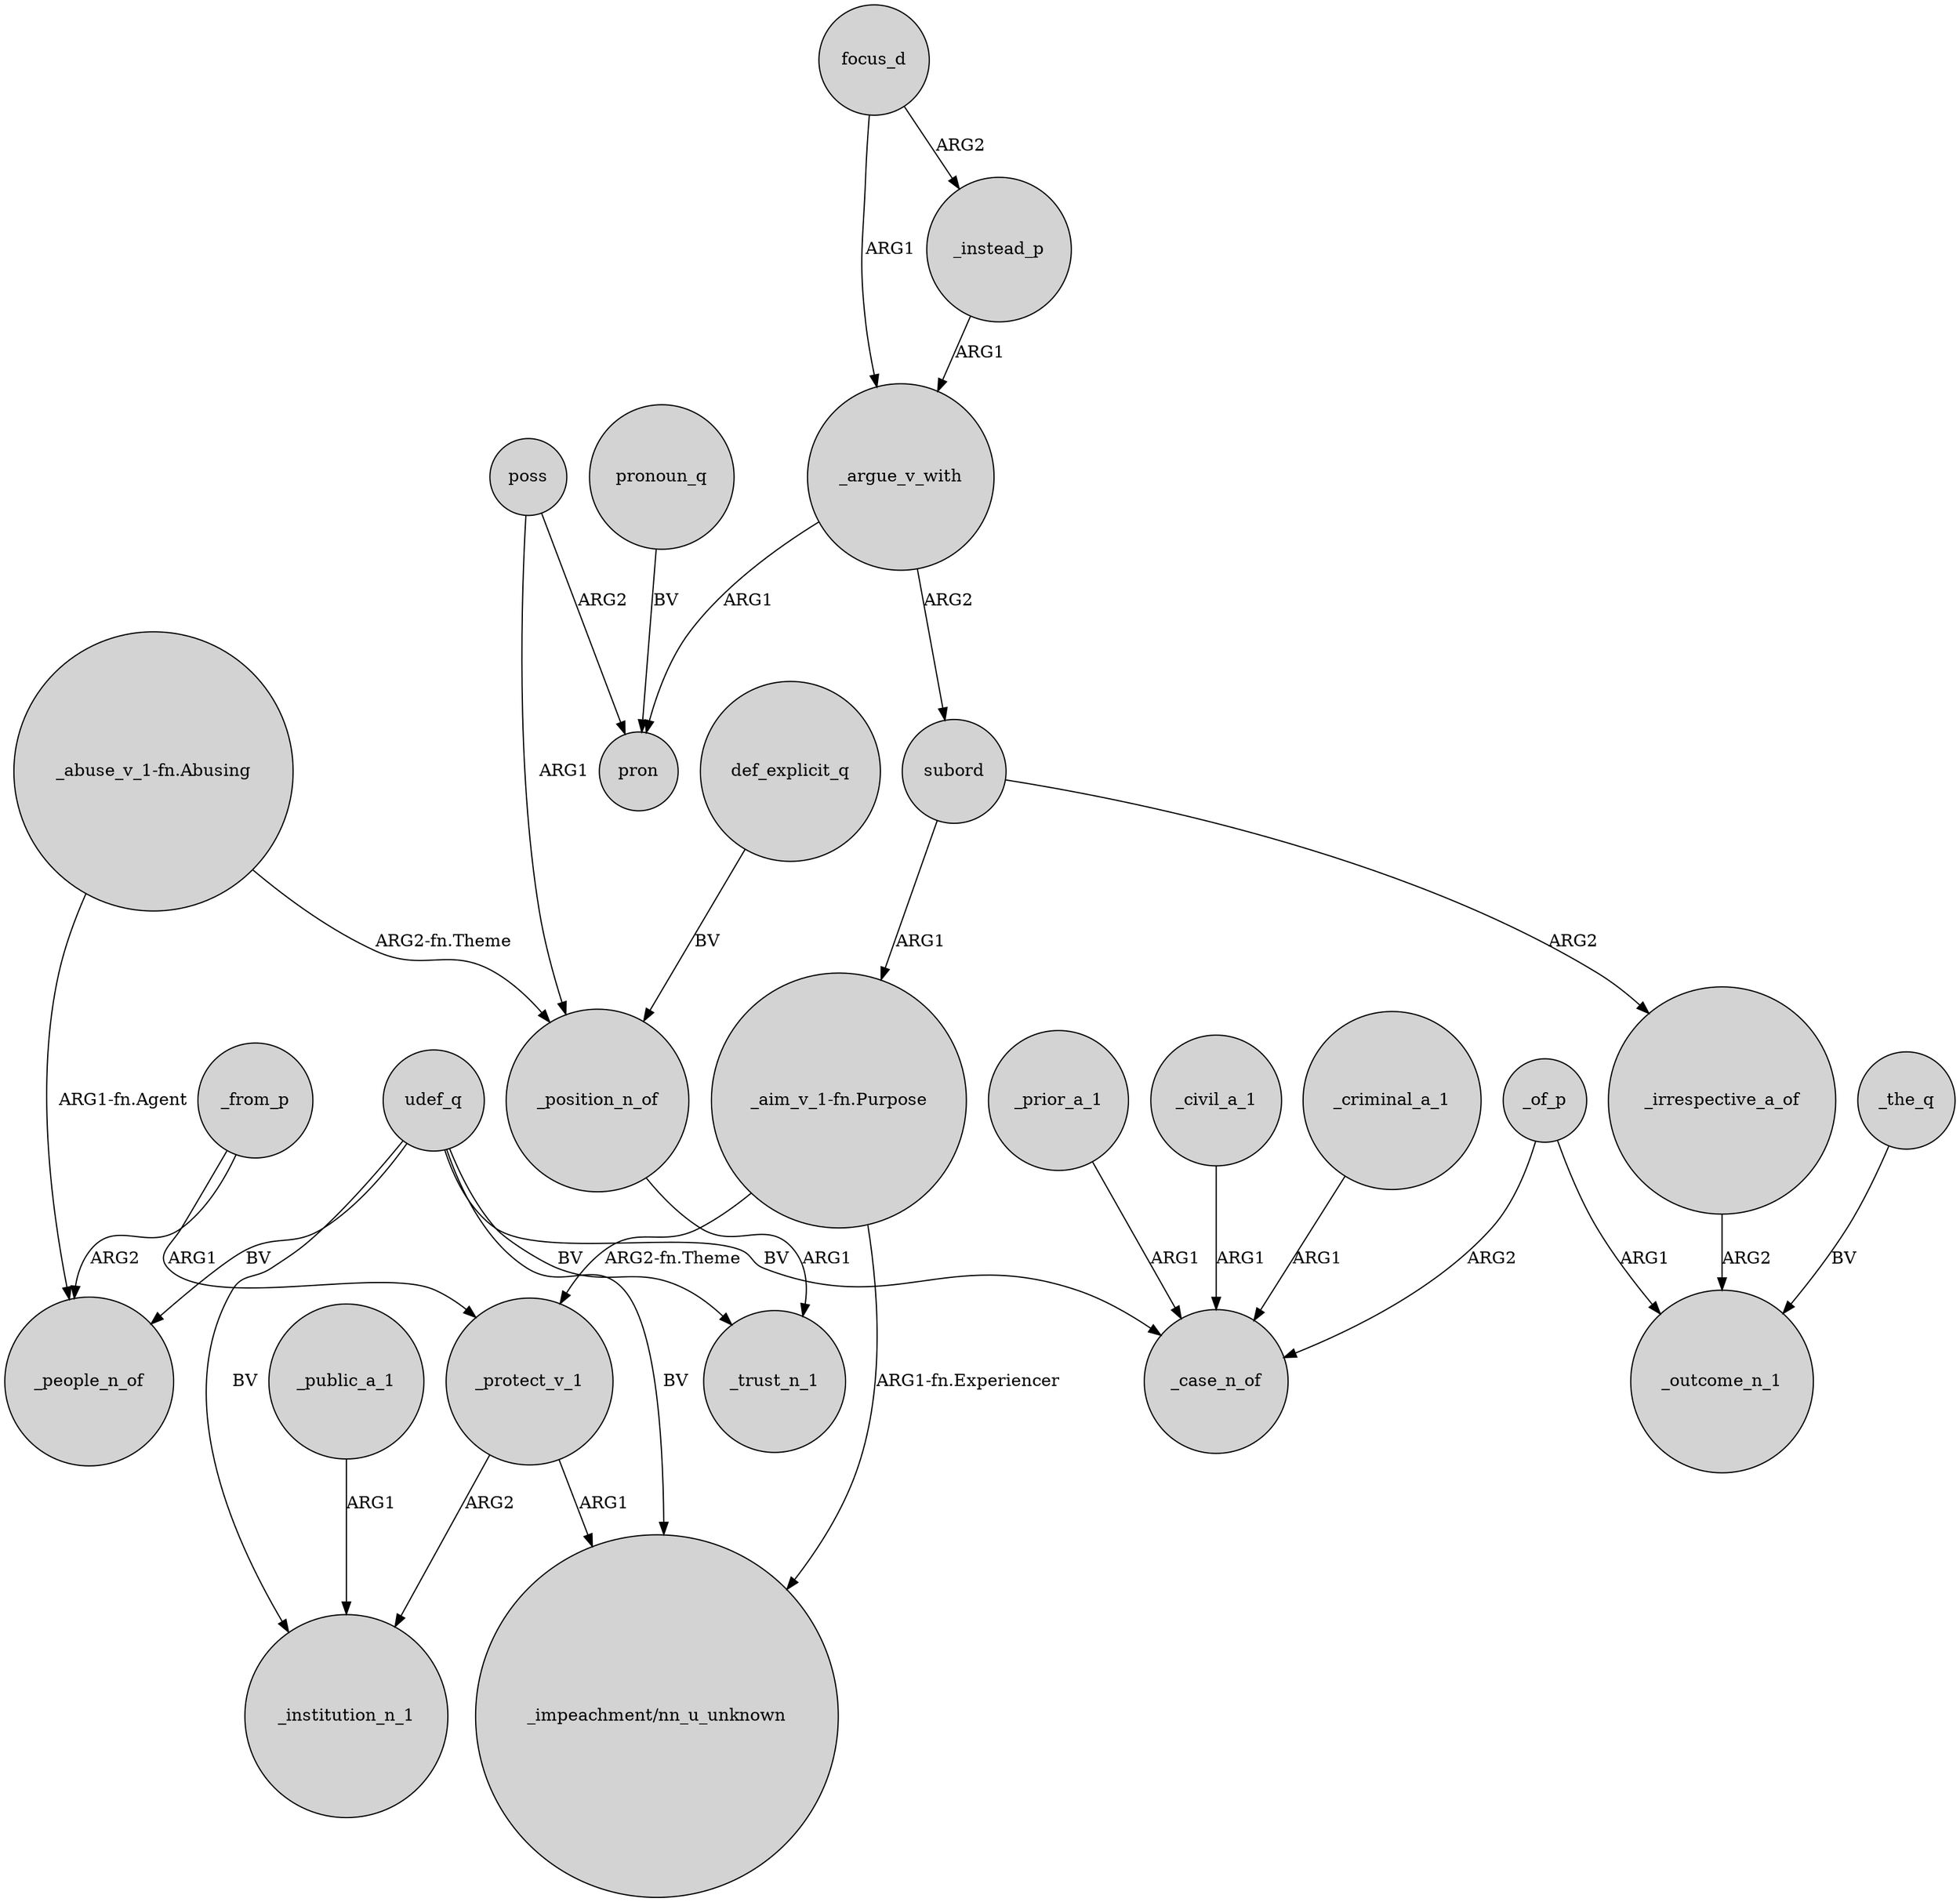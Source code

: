 digraph {
	node [shape=circle style=filled]
	_from_p -> _protect_v_1 [label=ARG1]
	focus_d -> _argue_v_with [label=ARG1]
	_irrespective_a_of -> _outcome_n_1 [label=ARG2]
	udef_q -> "_impeachment/nn_u_unknown" [label=BV]
	poss -> pron [label=ARG2]
	_protect_v_1 -> _institution_n_1 [label=ARG2]
	focus_d -> _instead_p [label=ARG2]
	_of_p -> _outcome_n_1 [label=ARG1]
	_from_p -> _people_n_of [label=ARG2]
	"_aim_v_1-fn.Purpose" -> "_impeachment/nn_u_unknown" [label="ARG1-fn.Experiencer"]
	_criminal_a_1 -> _case_n_of [label=ARG1]
	_argue_v_with -> subord [label=ARG2]
	udef_q -> _institution_n_1 [label=BV]
	def_explicit_q -> _position_n_of [label=BV]
	subord -> "_aim_v_1-fn.Purpose" [label=ARG1]
	subord -> _irrespective_a_of [label=ARG2]
	_of_p -> _case_n_of [label=ARG2]
	_position_n_of -> _trust_n_1 [label=ARG1]
	_public_a_1 -> _institution_n_1 [label=ARG1]
	_argue_v_with -> pron [label=ARG1]
	udef_q -> _people_n_of [label=BV]
	pronoun_q -> pron [label=BV]
	udef_q -> _trust_n_1 [label=BV]
	"_abuse_v_1-fn.Abusing" -> _position_n_of [label="ARG2-fn.Theme"]
	_prior_a_1 -> _case_n_of [label=ARG1]
	"_abuse_v_1-fn.Abusing" -> _people_n_of [label="ARG1-fn.Agent"]
	_civil_a_1 -> _case_n_of [label=ARG1]
	poss -> _position_n_of [label=ARG1]
	_protect_v_1 -> "_impeachment/nn_u_unknown" [label=ARG1]
	udef_q -> _case_n_of [label=BV]
	"_aim_v_1-fn.Purpose" -> _protect_v_1 [label="ARG2-fn.Theme"]
	_the_q -> _outcome_n_1 [label=BV]
	_instead_p -> _argue_v_with [label=ARG1]
}

